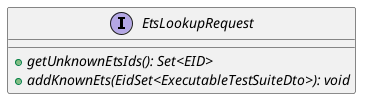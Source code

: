@startuml

    interface EtsLookupRequest [[EtsLookupRequest.html]] {
        {abstract} +getUnknownEtsIds(): Set<EID>
        {abstract} +addKnownEts(EidSet<ExecutableTestSuiteDto>): void
    }

@enduml
